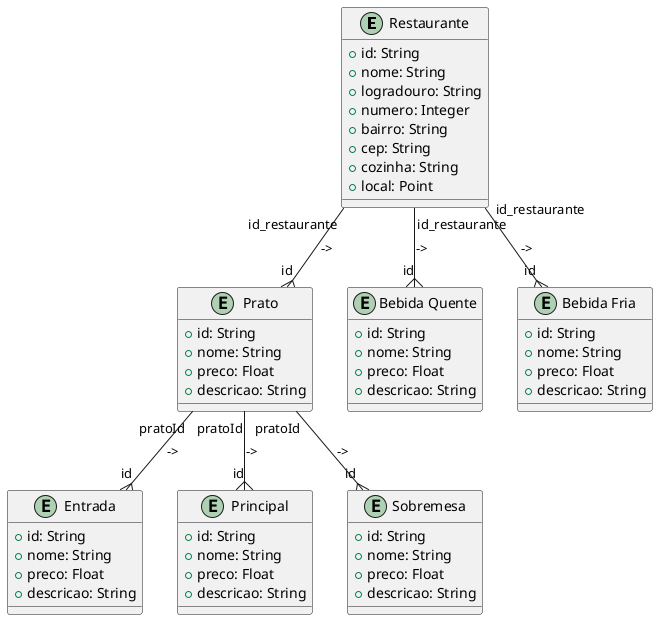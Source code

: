 @startuml
entity "Restaurante" as restaurante {
    + id: String
    + nome: String
    + logradouro: String
    + numero: Integer
    + bairro: String
    + cep: String
    + cozinha: String
    + local: Point
}

entity "Prato" as prato {
    + id: String
    + nome: String
    + preco: Float
    + descricao: String
}

entity "Entrada" as entrada {
    + id: String
    + nome: String
    + preco: Float
    + descricao: String
}

entity "Principal" as principal {
    + id: String
    + nome: String
    + preco: Float
    + descricao: String
}

entity "Sobremesa" as sobremesa {
    + id: String
    + nome: String
    + preco: Float
    + descricao: String
}

entity "Bebida Quente" as bebida_quente {
    + id: String
    + nome: String
    + preco: Float
    + descricao: String
}

entity "Bebida Fria" as bebida_fria {
    + id: String
    + nome: String
    + preco: Float
    + descricao: String
}

restaurante --{ prato : "id_restaurante" -> "id"
restaurante --{ bebida_quente : "id_restaurante" -> "id"
restaurante --{ bebida_fria : "id_restaurante" -> "id"
prato --{ entrada : "pratoId" -> "id"
prato --{ principal : "pratoId" -> "id"
prato --{ sobremesa : "pratoId" -> "id"
@enduml
